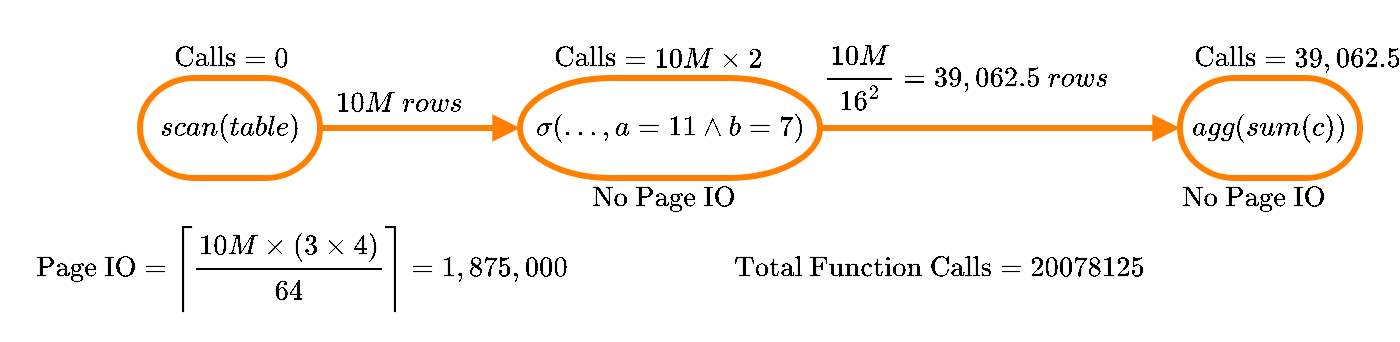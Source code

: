<mxfile version="20.3.0" type="device"><diagram id="LVLVpZAjXRkTYCNguVCi" name="Page-1"><mxGraphModel dx="838" dy="502" grid="1" gridSize="10" guides="1" tooltips="1" connect="1" arrows="1" fold="1" page="1" pageScale="1" pageWidth="827" pageHeight="1169" math="1" shadow="0"><root><mxCell id="0"/><mxCell id="1" parent="0"/><mxCell id="sgIKzVQdv8lw8xRiiozG-3" style="edgeStyle=orthogonalEdgeStyle;rounded=0;orthogonalLoop=1;jettySize=auto;html=1;exitX=1;exitY=0.5;exitDx=0;exitDy=0;exitPerimeter=0;entryX=0;entryY=0.5;entryDx=0;entryDy=0;entryPerimeter=0;strokeWidth=3;endArrow=block;endFill=1;strokeColor=#FF8000;" edge="1" parent="1" source="sgIKzVQdv8lw8xRiiozG-1" target="sgIKzVQdv8lw8xRiiozG-2"><mxGeometry relative="1" as="geometry"/></mxCell><mxCell id="sgIKzVQdv8lw8xRiiozG-1" value="$$scan(table)$$" style="strokeWidth=3;html=1;shape=mxgraph.flowchart.terminator;whiteSpace=wrap;strokeColor=#FF8000;" vertex="1" parent="1"><mxGeometry x="70" y="70" width="90" height="50" as="geometry"/></mxCell><mxCell id="sgIKzVQdv8lw8xRiiozG-5" style="edgeStyle=orthogonalEdgeStyle;rounded=0;orthogonalLoop=1;jettySize=auto;html=1;exitX=1;exitY=0.5;exitDx=0;exitDy=0;exitPerimeter=0;entryX=0;entryY=0.5;entryDx=0;entryDy=0;entryPerimeter=0;strokeWidth=3;endArrow=block;endFill=1;strokeColor=#FF8000;" edge="1" parent="1" source="sgIKzVQdv8lw8xRiiozG-2" target="sgIKzVQdv8lw8xRiiozG-4"><mxGeometry relative="1" as="geometry"/></mxCell><mxCell id="sgIKzVQdv8lw8xRiiozG-2" value="$$\sigma(\dots, a = 11 \land b = 7)$$" style="strokeWidth=3;html=1;shape=mxgraph.flowchart.terminator;whiteSpace=wrap;strokeColor=#FF8000;" vertex="1" parent="1"><mxGeometry x="260" y="70" width="150" height="50" as="geometry"/></mxCell><mxCell id="sgIKzVQdv8lw8xRiiozG-4" value="$$agg(sum(c))$$" style="strokeWidth=3;html=1;shape=mxgraph.flowchart.terminator;whiteSpace=wrap;strokeColor=#FF8000;" vertex="1" parent="1"><mxGeometry x="590" y="70" width="90" height="50" as="geometry"/></mxCell><mxCell id="sgIKzVQdv8lw8xRiiozG-6" value="&lt;span style=&quot;color: rgba(0, 0, 0, 0); font-family: monospace; font-size: 0px; text-align: start;&quot;&gt;%3CmxGraphModel%3E%3Croot%3E%3CmxCell%20id%3D%220%22%2F%3E%3CmxCell%20id%3D%221%22%20parent%3D%220%22%2F%3E%3CmxCell%20id%3D%222%22%20value%3D%22%24%24%5Csigma(%5Cdots%2C%20b%20%3D%207)%24%24%22%20style%3D%22strokeWidth%3D2%3Bhtml%3D1%3Bshape%3Dmxgraph.flowchart.terminator%3BwhiteSpace%3Dwrap%3B%22%20vertex%3D%221%22%20parent%3D%221%22%3E%3CmxGeometry%20x%3D%22240%22%20y%3D%2270%22%20width%3D%2290%22%20height%3D%2250%22%20as%3D%22geometry%22%2F%3E%3C%2FmxCell%3E%3C%2Froot%3E%3C%2FmxGraphModel%3E&lt;/span&gt;" style="text;html=1;strokeColor=none;fillColor=none;align=center;verticalAlign=middle;whiteSpace=wrap;rounded=0;strokeWidth=3;" vertex="1" parent="1"><mxGeometry x="80" y="140" width="60" height="30" as="geometry"/></mxCell><mxCell id="sgIKzVQdv8lw8xRiiozG-7" value="$$\text{Calls}$$" style="text;html=1;strokeColor=none;fillColor=none;align=right;verticalAlign=middle;whiteSpace=wrap;rounded=0;strokeWidth=3;" vertex="1" parent="1"><mxGeometry x="60" y="50" width="60" height="20" as="geometry"/></mxCell><mxCell id="sgIKzVQdv8lw8xRiiozG-8" value="$$= 0$$" style="text;html=1;strokeColor=none;fillColor=none;align=left;verticalAlign=middle;whiteSpace=wrap;rounded=0;strokeWidth=3;" vertex="1" parent="1"><mxGeometry x="120" y="50" width="30" height="20" as="geometry"/></mxCell><mxCell id="sgIKzVQdv8lw8xRiiozG-9" value="$$\text{Page IO}$$" style="text;html=1;strokeColor=none;fillColor=none;align=right;verticalAlign=middle;whiteSpace=wrap;rounded=0;strokeWidth=3;" vertex="1" parent="1"><mxGeometry x="10" y="155" width="60" height="20" as="geometry"/></mxCell><mxCell id="sgIKzVQdv8lw8xRiiozG-10" value="$$= \left\lceil\cfrac{10M \times (3 \times 4)}{64}\right\rceil = 1,875,000$$" style="text;html=1;strokeColor=none;fillColor=none;align=left;verticalAlign=middle;whiteSpace=wrap;rounded=0;strokeWidth=3;" vertex="1" parent="1"><mxGeometry x="70" y="140" width="100" height="50" as="geometry"/></mxCell><mxCell id="sgIKzVQdv8lw8xRiiozG-11" value="$$10M \ rows$$&amp;nbsp;" style="text;html=1;strokeColor=none;fillColor=none;align=center;verticalAlign=middle;whiteSpace=wrap;rounded=0;strokeWidth=3;" vertex="1" parent="1"><mxGeometry x="170" y="70" width="60" height="40" as="geometry"/></mxCell><mxCell id="sgIKzVQdv8lw8xRiiozG-13" value="$$\text{Calls}$$" style="text;html=1;strokeColor=none;fillColor=none;align=right;verticalAlign=middle;whiteSpace=wrap;rounded=0;strokeWidth=3;" vertex="1" parent="1"><mxGeometry x="250" y="50" width="60" height="20" as="geometry"/></mxCell><mxCell id="sgIKzVQdv8lw8xRiiozG-14" value="$$= 10M \times 2$$" style="text;html=1;strokeColor=none;fillColor=none;align=left;verticalAlign=middle;whiteSpace=wrap;rounded=0;strokeWidth=3;" vertex="1" parent="1"><mxGeometry x="310" y="50" width="30" height="20" as="geometry"/></mxCell><mxCell id="sgIKzVQdv8lw8xRiiozG-15" value="$$\text{Calls}$$" style="text;html=1;strokeColor=none;fillColor=none;align=right;verticalAlign=middle;whiteSpace=wrap;rounded=0;strokeWidth=3;" vertex="1" parent="1"><mxGeometry x="570" y="50" width="60" height="20" as="geometry"/></mxCell><mxCell id="sgIKzVQdv8lw8xRiiozG-16" value="$$=39,062.5 \times 2$$" style="text;html=1;strokeColor=none;fillColor=none;align=left;verticalAlign=middle;whiteSpace=wrap;rounded=0;strokeWidth=3;" vertex="1" parent="1"><mxGeometry x="630" y="50" width="30" height="20" as="geometry"/></mxCell><mxCell id="sgIKzVQdv8lw8xRiiozG-17" value="$$\cfrac{10M}{16^2} = 39,062.5 \ rows$$" style="text;html=1;strokeColor=none;fillColor=none;align=left;verticalAlign=middle;whiteSpace=wrap;rounded=0;strokeWidth=3;" vertex="1" parent="1"><mxGeometry x="410" y="60" width="30" height="20" as="geometry"/></mxCell><mxCell id="sgIKzVQdv8lw8xRiiozG-19" value="$$\text{No Page IO}$$" style="text;html=1;strokeColor=none;fillColor=none;align=right;verticalAlign=middle;whiteSpace=wrap;rounded=0;strokeWidth=3;" vertex="1" parent="1"><mxGeometry x="310" y="120" width="60" height="20" as="geometry"/></mxCell><mxCell id="sgIKzVQdv8lw8xRiiozG-20" value="$$\text{No Page IO}$$" style="text;html=1;strokeColor=none;fillColor=none;align=right;verticalAlign=middle;whiteSpace=wrap;rounded=0;strokeWidth=3;" vertex="1" parent="1"><mxGeometry x="605" y="120" width="60" height="20" as="geometry"/></mxCell><mxCell id="sgIKzVQdv8lw8xRiiozG-21" value="$$\text{Total Function Calls} = 20078125$$" style="text;html=1;strokeColor=none;fillColor=none;align=center;verticalAlign=middle;whiteSpace=wrap;rounded=0;strokeWidth=3;" vertex="1" parent="1"><mxGeometry x="440" y="150" width="60" height="30" as="geometry"/></mxCell></root></mxGraphModel></diagram></mxfile>